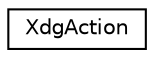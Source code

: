 digraph G
{
  edge [fontname="Helvetica",fontsize="10",labelfontname="Helvetica",labelfontsize="10"];
  node [fontname="Helvetica",fontsize="10",shape=record];
  rankdir=LR;
  Node1 [label="XdgAction",height=0.2,width=0.4,color="black", fillcolor="white", style="filled",URL="$classXdgAction.html",tooltip="The XdgAction class provides an QAction object based on XdgDesktopFile."];
}
